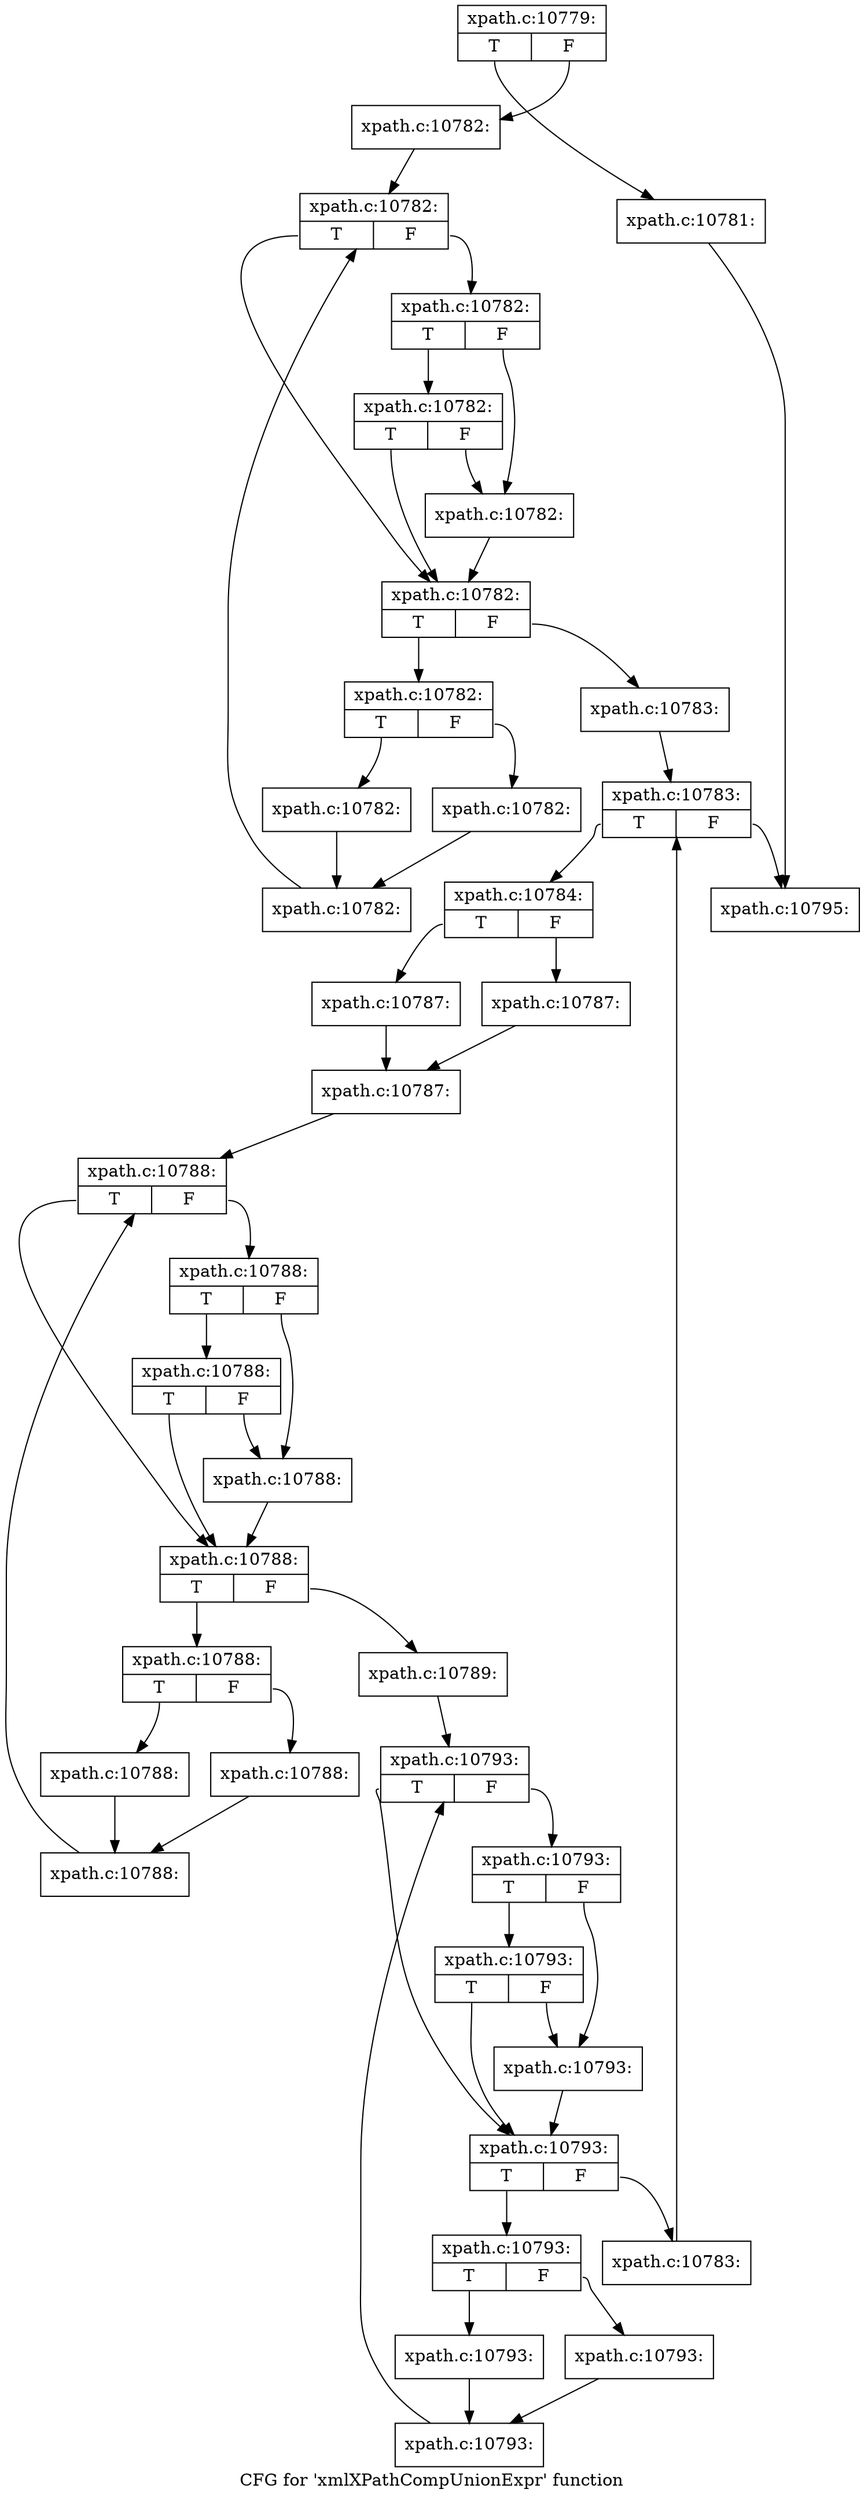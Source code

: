 digraph "CFG for 'xmlXPathCompUnionExpr' function" {
	label="CFG for 'xmlXPathCompUnionExpr' function";

	Node0x4ecb8e0 [shape=record,label="{xpath.c:10779:|{<s0>T|<s1>F}}"];
	Node0x4ecb8e0:s0 -> Node0x4ed2f00;
	Node0x4ecb8e0:s1 -> Node0x4ed3230;
	Node0x4ed2f00 [shape=record,label="{xpath.c:10781:}"];
	Node0x4ed2f00 -> Node0x4ed5140;
	Node0x4ed3230 [shape=record,label="{xpath.c:10782:}"];
	Node0x4ed3230 -> Node0x4ed3550;
	Node0x4ed3550 [shape=record,label="{xpath.c:10782:|{<s0>T|<s1>F}}"];
	Node0x4ed3550:s0 -> Node0x4ed3750;
	Node0x4ed3550:s1 -> Node0x4ed37f0;
	Node0x4ed37f0 [shape=record,label="{xpath.c:10782:|{<s0>T|<s1>F}}"];
	Node0x4ed37f0:s0 -> Node0x4ed3b50;
	Node0x4ed37f0:s1 -> Node0x4ed37a0;
	Node0x4ed3b50 [shape=record,label="{xpath.c:10782:|{<s0>T|<s1>F}}"];
	Node0x4ed3b50:s0 -> Node0x4ed3750;
	Node0x4ed3b50:s1 -> Node0x4ed37a0;
	Node0x4ed37a0 [shape=record,label="{xpath.c:10782:}"];
	Node0x4ed37a0 -> Node0x4ed3750;
	Node0x4ed3750 [shape=record,label="{xpath.c:10782:|{<s0>T|<s1>F}}"];
	Node0x4ed3750:s0 -> Node0x4ed4180;
	Node0x4ed3750:s1 -> Node0x4ed3700;
	Node0x4ed4180 [shape=record,label="{xpath.c:10782:|{<s0>T|<s1>F}}"];
	Node0x4ed4180:s0 -> Node0x4ed4630;
	Node0x4ed4180:s1 -> Node0x4ed4680;
	Node0x4ed4630 [shape=record,label="{xpath.c:10782:}"];
	Node0x4ed4630 -> Node0x4ed46d0;
	Node0x4ed4680 [shape=record,label="{xpath.c:10782:}"];
	Node0x4ed4680 -> Node0x4ed46d0;
	Node0x4ed46d0 [shape=record,label="{xpath.c:10782:}"];
	Node0x4ed46d0 -> Node0x4ed3550;
	Node0x4ed3700 [shape=record,label="{xpath.c:10783:}"];
	Node0x4ed3700 -> Node0x4ed4f90;
	Node0x4ed4f90 [shape=record,label="{xpath.c:10783:|{<s0>T|<s1>F}}"];
	Node0x4ed4f90:s0 -> Node0x4ed5410;
	Node0x4ed4f90:s1 -> Node0x4ed5140;
	Node0x4ed5410 [shape=record,label="{xpath.c:10784:|{<s0>T|<s1>F}}"];
	Node0x4ed5410:s0 -> Node0x4ed5ba0;
	Node0x4ed5410:s1 -> Node0x4ed5bf0;
	Node0x4ed5ba0 [shape=record,label="{xpath.c:10787:}"];
	Node0x4ed5ba0 -> Node0x4ed5dc0;
	Node0x4ed5bf0 [shape=record,label="{xpath.c:10787:}"];
	Node0x4ed5bf0 -> Node0x4ed5dc0;
	Node0x4ed5dc0 [shape=record,label="{xpath.c:10787:}"];
	Node0x4ed5dc0 -> Node0x4ed6600;
	Node0x4ed6600 [shape=record,label="{xpath.c:10788:|{<s0>T|<s1>F}}"];
	Node0x4ed6600:s0 -> Node0x4ed6800;
	Node0x4ed6600:s1 -> Node0x4ed68a0;
	Node0x4ed68a0 [shape=record,label="{xpath.c:10788:|{<s0>T|<s1>F}}"];
	Node0x4ed68a0:s0 -> Node0x4ed6c00;
	Node0x4ed68a0:s1 -> Node0x4ed6850;
	Node0x4ed6c00 [shape=record,label="{xpath.c:10788:|{<s0>T|<s1>F}}"];
	Node0x4ed6c00:s0 -> Node0x4ed6800;
	Node0x4ed6c00:s1 -> Node0x4ed6850;
	Node0x4ed6850 [shape=record,label="{xpath.c:10788:}"];
	Node0x4ed6850 -> Node0x4ed6800;
	Node0x4ed6800 [shape=record,label="{xpath.c:10788:|{<s0>T|<s1>F}}"];
	Node0x4ed6800:s0 -> Node0x4ed7230;
	Node0x4ed6800:s1 -> Node0x4ed67b0;
	Node0x4ed7230 [shape=record,label="{xpath.c:10788:|{<s0>T|<s1>F}}"];
	Node0x4ed7230:s0 -> Node0x4ed76e0;
	Node0x4ed7230:s1 -> Node0x4ed7730;
	Node0x4ed76e0 [shape=record,label="{xpath.c:10788:}"];
	Node0x4ed76e0 -> Node0x4ed7780;
	Node0x4ed7730 [shape=record,label="{xpath.c:10788:}"];
	Node0x4ed7730 -> Node0x4ed7780;
	Node0x4ed7780 [shape=record,label="{xpath.c:10788:}"];
	Node0x4ed7780 -> Node0x4ed6600;
	Node0x4ed67b0 [shape=record,label="{xpath.c:10789:}"];
	Node0x4ed67b0 -> Node0x4ed8690;
	Node0x4ed8690 [shape=record,label="{xpath.c:10793:|{<s0>T|<s1>F}}"];
	Node0x4ed8690:s0 -> Node0x4ed8980;
	Node0x4ed8690:s1 -> Node0x4ed8a20;
	Node0x4ed8a20 [shape=record,label="{xpath.c:10793:|{<s0>T|<s1>F}}"];
	Node0x4ed8a20:s0 -> Node0x4ed8d80;
	Node0x4ed8a20:s1 -> Node0x4ed89d0;
	Node0x4ed8d80 [shape=record,label="{xpath.c:10793:|{<s0>T|<s1>F}}"];
	Node0x4ed8d80:s0 -> Node0x4ed8980;
	Node0x4ed8d80:s1 -> Node0x4ed89d0;
	Node0x4ed89d0 [shape=record,label="{xpath.c:10793:}"];
	Node0x4ed89d0 -> Node0x4ed8980;
	Node0x4ed8980 [shape=record,label="{xpath.c:10793:|{<s0>T|<s1>F}}"];
	Node0x4ed8980:s0 -> Node0x4ed93b0;
	Node0x4ed8980:s1 -> Node0x4ed8930;
	Node0x4ed93b0 [shape=record,label="{xpath.c:10793:|{<s0>T|<s1>F}}"];
	Node0x4ed93b0:s0 -> Node0x4ed9860;
	Node0x4ed93b0:s1 -> Node0x4ed98b0;
	Node0x4ed9860 [shape=record,label="{xpath.c:10793:}"];
	Node0x4ed9860 -> Node0x4ed9900;
	Node0x4ed98b0 [shape=record,label="{xpath.c:10793:}"];
	Node0x4ed98b0 -> Node0x4ed9900;
	Node0x4ed9900 [shape=record,label="{xpath.c:10793:}"];
	Node0x4ed9900 -> Node0x4ed8690;
	Node0x4ed8930 [shape=record,label="{xpath.c:10783:}"];
	Node0x4ed8930 -> Node0x4ed4f90;
	Node0x4ed5140 [shape=record,label="{xpath.c:10795:}"];
}
